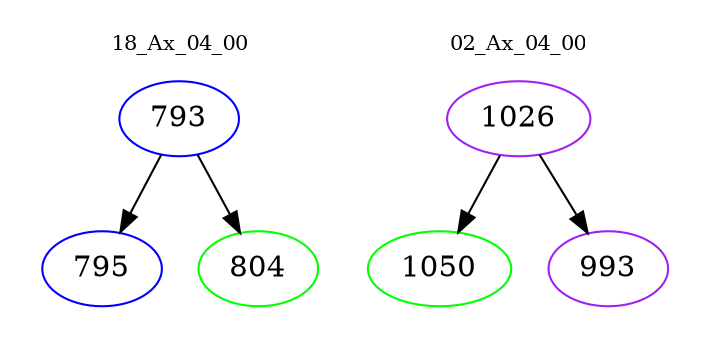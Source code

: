 digraph{
subgraph cluster_0 {
color = white
label = "18_Ax_04_00";
fontsize=10;
T0_793 [label="793", color="blue"]
T0_793 -> T0_795 [color="black"]
T0_795 [label="795", color="blue"]
T0_793 -> T0_804 [color="black"]
T0_804 [label="804", color="green"]
}
subgraph cluster_1 {
color = white
label = "02_Ax_04_00";
fontsize=10;
T1_1026 [label="1026", color="purple"]
T1_1026 -> T1_1050 [color="black"]
T1_1050 [label="1050", color="green"]
T1_1026 -> T1_993 [color="black"]
T1_993 [label="993", color="purple"]
}
}
